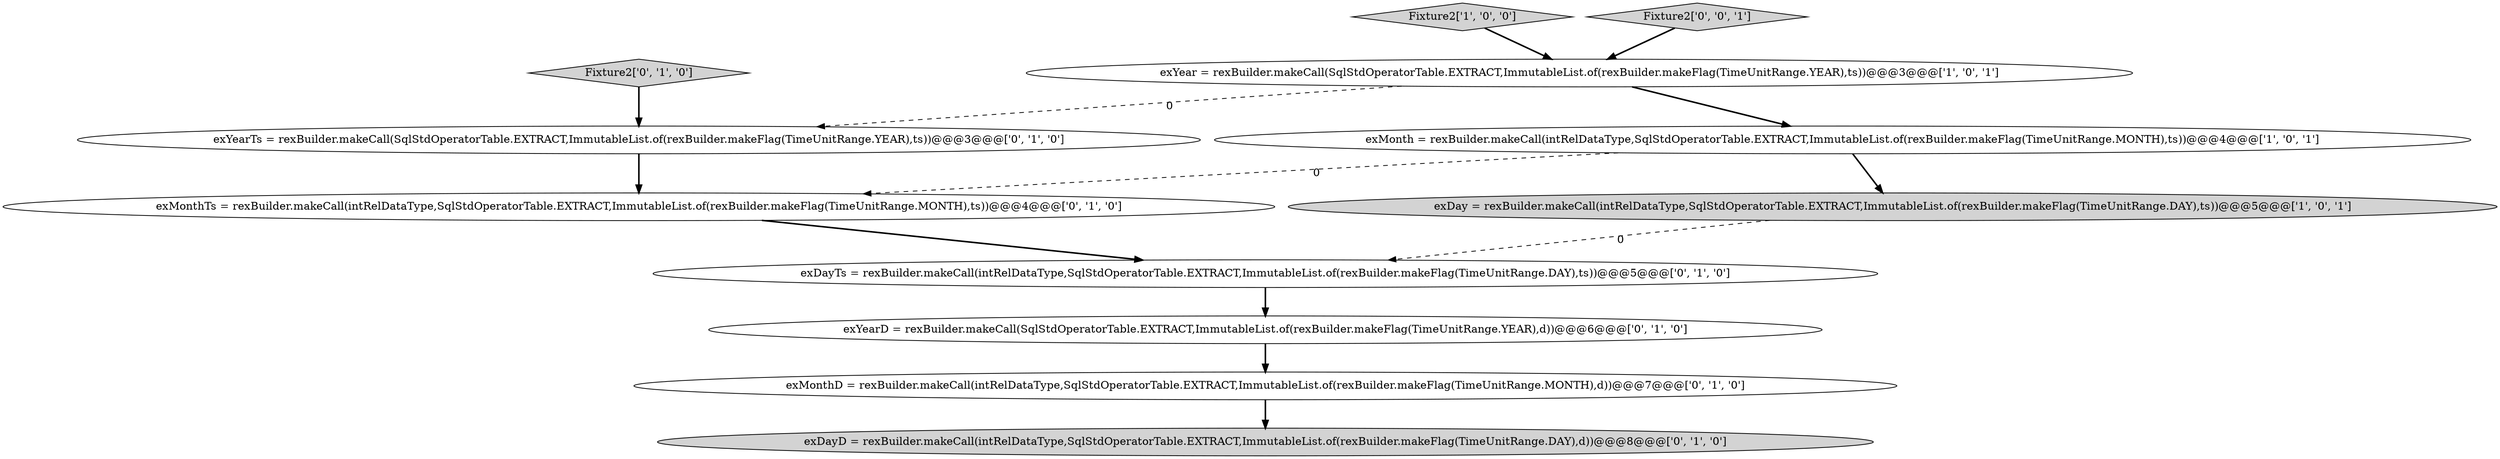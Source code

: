 digraph {
10 [style = filled, label = "Fixture2['0', '1', '0']", fillcolor = lightgray, shape = diamond image = "AAA0AAABBB2BBB"];
6 [style = filled, label = "exDayTs = rexBuilder.makeCall(intRelDataType,SqlStdOperatorTable.EXTRACT,ImmutableList.of(rexBuilder.makeFlag(TimeUnitRange.DAY),ts))@@@5@@@['0', '1', '0']", fillcolor = white, shape = ellipse image = "AAA1AAABBB2BBB"];
2 [style = filled, label = "Fixture2['1', '0', '0']", fillcolor = lightgray, shape = diamond image = "AAA0AAABBB1BBB"];
3 [style = filled, label = "exYear = rexBuilder.makeCall(SqlStdOperatorTable.EXTRACT,ImmutableList.of(rexBuilder.makeFlag(TimeUnitRange.YEAR),ts))@@@3@@@['1', '0', '1']", fillcolor = white, shape = ellipse image = "AAA0AAABBB1BBB"];
1 [style = filled, label = "exDay = rexBuilder.makeCall(intRelDataType,SqlStdOperatorTable.EXTRACT,ImmutableList.of(rexBuilder.makeFlag(TimeUnitRange.DAY),ts))@@@5@@@['1', '0', '1']", fillcolor = lightgray, shape = ellipse image = "AAA0AAABBB1BBB"];
7 [style = filled, label = "exYearTs = rexBuilder.makeCall(SqlStdOperatorTable.EXTRACT,ImmutableList.of(rexBuilder.makeFlag(TimeUnitRange.YEAR),ts))@@@3@@@['0', '1', '0']", fillcolor = white, shape = ellipse image = "AAA1AAABBB2BBB"];
11 [style = filled, label = "Fixture2['0', '0', '1']", fillcolor = lightgray, shape = diamond image = "AAA0AAABBB3BBB"];
4 [style = filled, label = "exYearD = rexBuilder.makeCall(SqlStdOperatorTable.EXTRACT,ImmutableList.of(rexBuilder.makeFlag(TimeUnitRange.YEAR),d))@@@6@@@['0', '1', '0']", fillcolor = white, shape = ellipse image = "AAA1AAABBB2BBB"];
8 [style = filled, label = "exMonthD = rexBuilder.makeCall(intRelDataType,SqlStdOperatorTable.EXTRACT,ImmutableList.of(rexBuilder.makeFlag(TimeUnitRange.MONTH),d))@@@7@@@['0', '1', '0']", fillcolor = white, shape = ellipse image = "AAA1AAABBB2BBB"];
5 [style = filled, label = "exMonthTs = rexBuilder.makeCall(intRelDataType,SqlStdOperatorTable.EXTRACT,ImmutableList.of(rexBuilder.makeFlag(TimeUnitRange.MONTH),ts))@@@4@@@['0', '1', '0']", fillcolor = white, shape = ellipse image = "AAA1AAABBB2BBB"];
9 [style = filled, label = "exDayD = rexBuilder.makeCall(intRelDataType,SqlStdOperatorTable.EXTRACT,ImmutableList.of(rexBuilder.makeFlag(TimeUnitRange.DAY),d))@@@8@@@['0', '1', '0']", fillcolor = lightgray, shape = ellipse image = "AAA1AAABBB2BBB"];
0 [style = filled, label = "exMonth = rexBuilder.makeCall(intRelDataType,SqlStdOperatorTable.EXTRACT,ImmutableList.of(rexBuilder.makeFlag(TimeUnitRange.MONTH),ts))@@@4@@@['1', '0', '1']", fillcolor = white, shape = ellipse image = "AAA0AAABBB1BBB"];
7->5 [style = bold, label=""];
11->3 [style = bold, label=""];
10->7 [style = bold, label=""];
1->6 [style = dashed, label="0"];
4->8 [style = bold, label=""];
8->9 [style = bold, label=""];
6->4 [style = bold, label=""];
3->0 [style = bold, label=""];
0->1 [style = bold, label=""];
0->5 [style = dashed, label="0"];
5->6 [style = bold, label=""];
3->7 [style = dashed, label="0"];
2->3 [style = bold, label=""];
}
